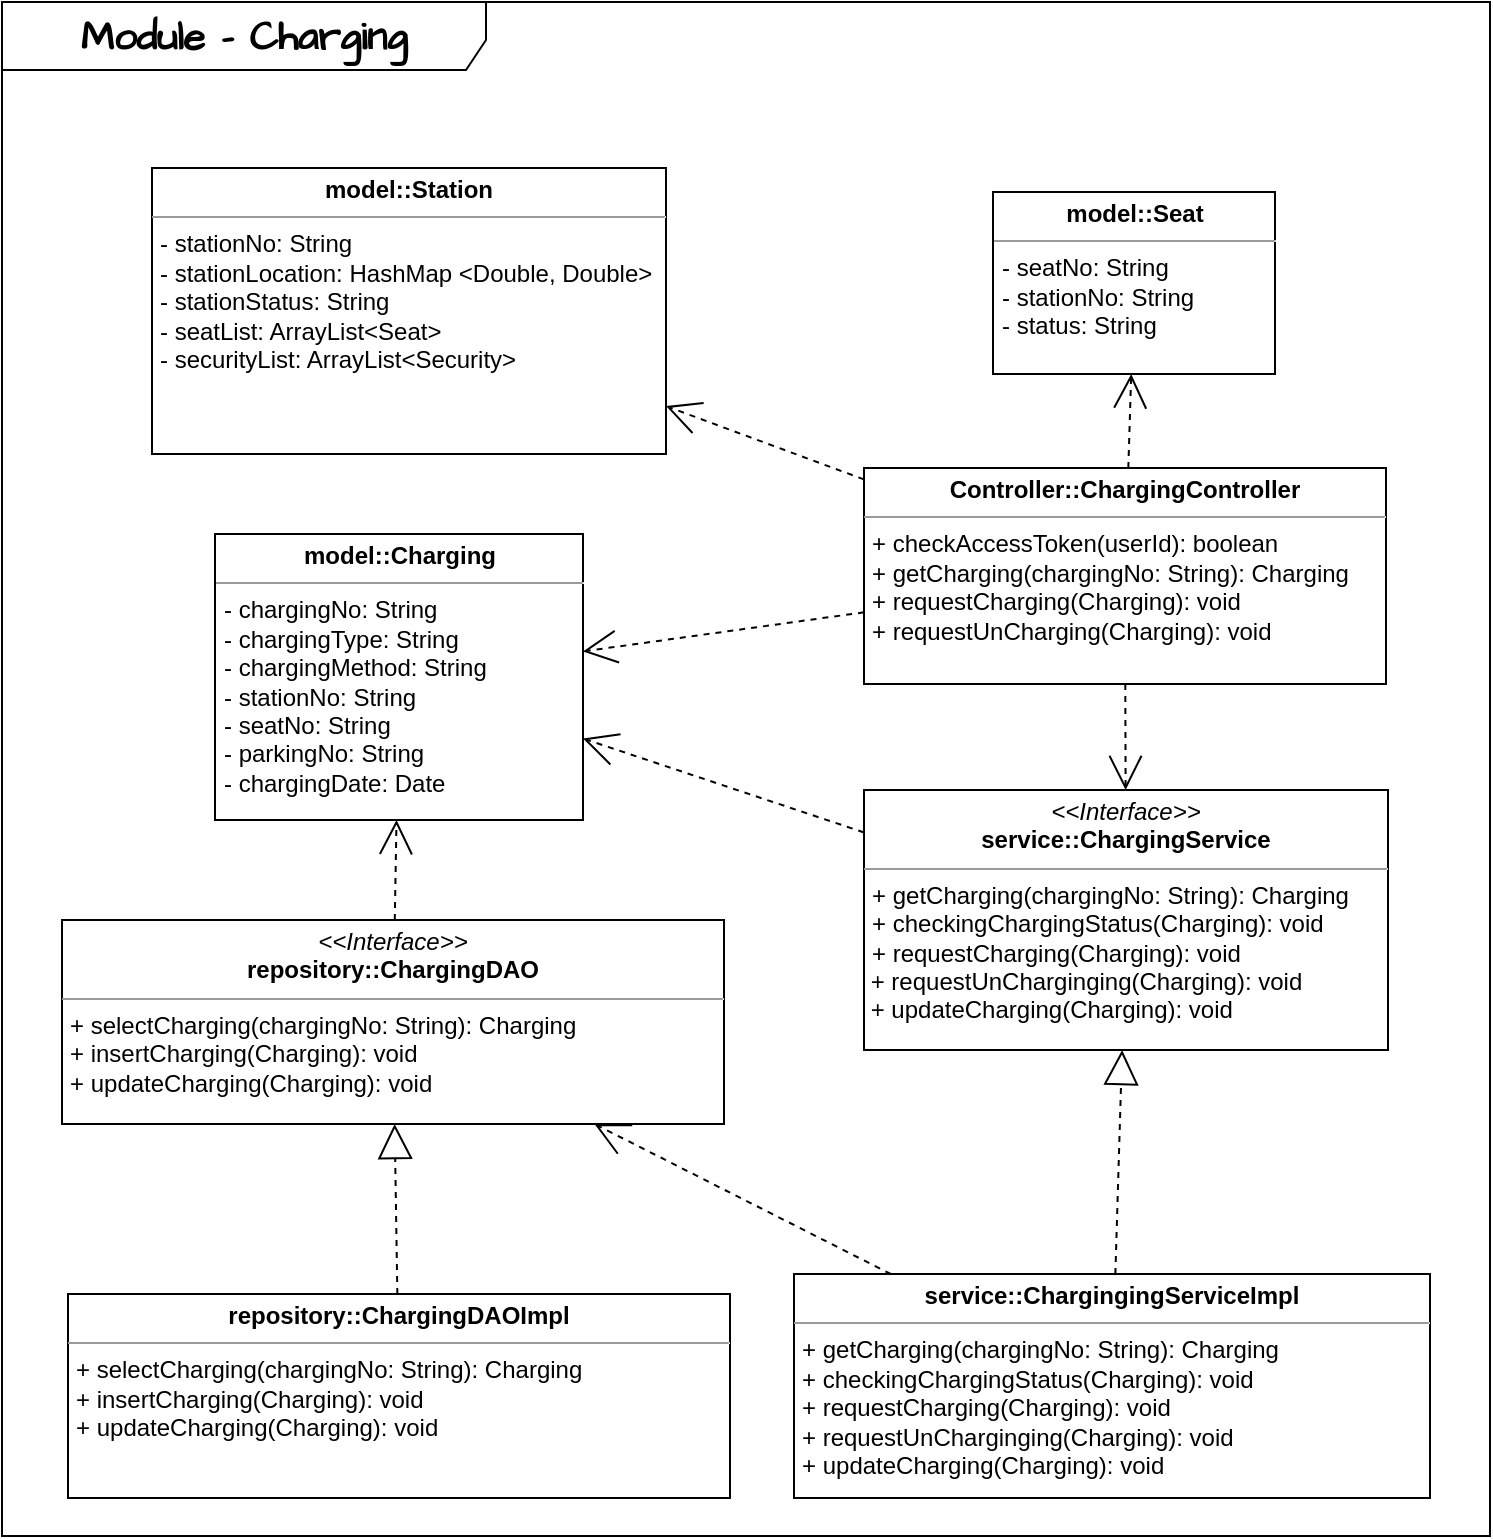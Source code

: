 <mxfile version="21.6.9" type="github">
  <diagram name="페이지-1" id="TSmsFzjCLMcM0O48RYxD">
    <mxGraphModel dx="998" dy="1002" grid="0" gridSize="10" guides="1" tooltips="1" connect="1" arrows="1" fold="1" page="0" pageScale="1" pageWidth="827" pageHeight="1169" math="0" shadow="0">
      <root>
        <mxCell id="0" />
        <mxCell id="1" parent="0" />
        <mxCell id="KCZC0ZmPBuYUuUpHD8fJ-1" value="&lt;b&gt;Module - Charging&lt;/b&gt;" style="shape=umlFrame;whiteSpace=wrap;html=1;pointerEvents=0;hachureGap=4;fontFamily=Architects Daughter;fontSource=https%3A%2F%2Ffonts.googleapis.com%2Fcss%3Ffamily%3DArchitects%2BDaughter;fontSize=20;width=242;height=34;labelBackgroundColor=none;rounded=0;" vertex="1" parent="1">
          <mxGeometry x="1136" y="8" width="744" height="767" as="geometry" />
        </mxCell>
        <mxCell id="KCZC0ZmPBuYUuUpHD8fJ-2" style="edgeStyle=none;shape=connector;rounded=0;hachureGap=4;orthogonalLoop=1;jettySize=auto;html=1;dashed=1;labelBackgroundColor=none;strokeColor=default;fontFamily=Architects Daughter;fontSource=https%3A%2F%2Ffonts.googleapis.com%2Fcss%3Ffamily%3DArchitects%2BDaughter;fontSize=16;fontColor=default;endArrow=open;endFill=0;endSize=15;" edge="1" parent="1" source="KCZC0ZmPBuYUuUpHD8fJ-8" target="KCZC0ZmPBuYUuUpHD8fJ-4">
          <mxGeometry relative="1" as="geometry" />
        </mxCell>
        <mxCell id="KCZC0ZmPBuYUuUpHD8fJ-3" style="edgeStyle=none;shape=connector;rounded=0;hachureGap=4;orthogonalLoop=1;jettySize=auto;html=1;dashed=1;labelBackgroundColor=none;strokeColor=default;fontFamily=Architects Daughter;fontSource=https%3A%2F%2Ffonts.googleapis.com%2Fcss%3Ffamily%3DArchitects%2BDaughter;fontSize=16;fontColor=default;endArrow=open;endFill=0;endSize=15;" edge="1" parent="1" source="KCZC0ZmPBuYUuUpHD8fJ-4" target="KCZC0ZmPBuYUuUpHD8fJ-18">
          <mxGeometry relative="1" as="geometry" />
        </mxCell>
        <mxCell id="KCZC0ZmPBuYUuUpHD8fJ-4" value="&lt;p style=&quot;margin:0px;margin-top:4px;text-align:center;&quot;&gt;&lt;i&gt;&amp;lt;&amp;lt;Interface&amp;gt;&amp;gt;&lt;/i&gt;&lt;br&gt;&lt;b style=&quot;background-color: initial;&quot;&gt;service::ChargingService&lt;/b&gt;&lt;/p&gt;&lt;p style=&quot;margin:0px;margin-top:4px;text-align:center;&quot;&gt;&lt;/p&gt;&lt;hr size=&quot;1&quot;&gt;&lt;p style=&quot;margin:0px;margin-left:4px;&quot;&gt;+ getCharging(chargingNo: String): Charging&lt;/p&gt;&lt;p style=&quot;margin:0px;margin-left:4px;&quot;&gt;+ checkingChargingStatus(Charging): void&lt;/p&gt;&lt;p style=&quot;margin:0px;margin-left:4px;&quot;&gt;+ requestCharging(Charging): void&lt;/p&gt;&lt;p style=&quot;margin:0px;margin-left:4px;&quot;&gt;&lt;/p&gt;&amp;nbsp;+ requestUnCharginging(Charging): void&lt;br&gt;&amp;nbsp;+ updateCharging(Charging): void" style="verticalAlign=top;align=left;overflow=fill;fontSize=12;fontFamily=Helvetica;html=1;whiteSpace=wrap;" vertex="1" parent="1">
          <mxGeometry x="1567" y="402" width="262" height="130" as="geometry" />
        </mxCell>
        <mxCell id="KCZC0ZmPBuYUuUpHD8fJ-5" style="edgeStyle=none;shape=connector;rounded=0;hachureGap=4;orthogonalLoop=1;jettySize=auto;html=1;dashed=1;labelBackgroundColor=none;strokeColor=default;fontFamily=Architects Daughter;fontSource=https%3A%2F%2Ffonts.googleapis.com%2Fcss%3Ffamily%3DArchitects%2BDaughter;fontSize=16;fontColor=default;endArrow=open;endFill=0;endSize=15;" edge="1" parent="1" source="KCZC0ZmPBuYUuUpHD8fJ-6" target="KCZC0ZmPBuYUuUpHD8fJ-18">
          <mxGeometry relative="1" as="geometry" />
        </mxCell>
        <mxCell id="KCZC0ZmPBuYUuUpHD8fJ-6" value="&lt;p style=&quot;margin:0px;margin-top:4px;text-align:center;&quot;&gt;&lt;i&gt;&amp;lt;&amp;lt;Interface&amp;gt;&amp;gt;&lt;/i&gt;&lt;br&gt;&lt;b style=&quot;background-color: initial;&quot;&gt;repository::ChargingDAO&lt;/b&gt;&lt;/p&gt;&lt;p style=&quot;margin:0px;margin-top:4px;text-align:center;&quot;&gt;&lt;/p&gt;&lt;hr size=&quot;1&quot;&gt;&lt;p style=&quot;margin:0px;margin-left:4px;&quot;&gt;+ selectCharging(chargingNo: String): Charging&lt;/p&gt;&lt;p style=&quot;margin:0px;margin-left:4px;&quot;&gt;+ insertCharging(Charging): void&lt;/p&gt;&lt;p style=&quot;margin:0px;margin-left:4px;&quot;&gt;+ updateCharging(Charging): void&lt;/p&gt;" style="verticalAlign=top;align=left;overflow=fill;fontSize=12;fontFamily=Helvetica;html=1;whiteSpace=wrap;" vertex="1" parent="1">
          <mxGeometry x="1166" y="467" width="331" height="102" as="geometry" />
        </mxCell>
        <mxCell id="KCZC0ZmPBuYUuUpHD8fJ-8" value="&lt;p style=&quot;margin:0px;margin-top:4px;text-align:center;&quot;&gt;&lt;b style=&quot;background-color: initial;&quot;&gt;Controller::ChargingController&lt;/b&gt;&lt;/p&gt;&lt;p style=&quot;margin:0px;margin-top:4px;text-align:center;&quot;&gt;&lt;/p&gt;&lt;hr size=&quot;1&quot;&gt;&lt;p style=&quot;margin:0px;margin-left:4px;&quot;&gt;+ checkAccessToken(userId): boolean&lt;/p&gt;&lt;p style=&quot;margin:0px;margin-left:4px;&quot;&gt;+ getCharging(chargingNo: String): Charging&lt;/p&gt;&lt;p style=&quot;margin:0px;margin-left:4px;&quot;&gt;+ requestCharging(Charging): void&lt;/p&gt;&lt;p style=&quot;margin:0px;margin-left:4px;&quot;&gt;+ requestUnCharging(Charging): void&lt;/p&gt;" style="verticalAlign=top;align=left;overflow=fill;fontSize=12;fontFamily=Helvetica;html=1;whiteSpace=wrap;" vertex="1" parent="1">
          <mxGeometry x="1567" y="241" width="261" height="108" as="geometry" />
        </mxCell>
        <mxCell id="KCZC0ZmPBuYUuUpHD8fJ-9" style="edgeStyle=none;shape=connector;rounded=0;hachureGap=4;orthogonalLoop=1;jettySize=auto;html=1;dashed=1;labelBackgroundColor=none;strokeColor=default;fontFamily=Architects Daughter;fontSource=https%3A%2F%2Ffonts.googleapis.com%2Fcss%3Ffamily%3DArchitects%2BDaughter;fontSize=16;fontColor=default;endArrow=open;endFill=0;endSize=15;" edge="1" parent="1" source="KCZC0ZmPBuYUuUpHD8fJ-11" target="KCZC0ZmPBuYUuUpHD8fJ-6">
          <mxGeometry relative="1" as="geometry" />
        </mxCell>
        <mxCell id="KCZC0ZmPBuYUuUpHD8fJ-10" style="edgeStyle=none;shape=connector;rounded=0;hachureGap=4;orthogonalLoop=1;jettySize=auto;html=1;dashed=1;labelBackgroundColor=none;strokeColor=default;fontFamily=Architects Daughter;fontSource=https%3A%2F%2Ffonts.googleapis.com%2Fcss%3Ffamily%3DArchitects%2BDaughter;fontSize=16;fontColor=default;endArrow=block;endFill=0;endSize=15;" edge="1" parent="1" source="KCZC0ZmPBuYUuUpHD8fJ-11" target="KCZC0ZmPBuYUuUpHD8fJ-4">
          <mxGeometry relative="1" as="geometry" />
        </mxCell>
        <mxCell id="KCZC0ZmPBuYUuUpHD8fJ-11" value="&lt;p style=&quot;margin:0px;margin-top:4px;text-align:center;&quot;&gt;&lt;b style=&quot;background-color: initial;&quot;&gt;service::ChargingingServiceImpl&lt;/b&gt;&lt;/p&gt;&lt;p style=&quot;margin:0px;margin-top:4px;text-align:center;&quot;&gt;&lt;/p&gt;&lt;hr size=&quot;1&quot;&gt;&lt;p style=&quot;border-color: var(--border-color); margin: 0px 0px 0px 4px;&quot;&gt;+ getCharging(chargingNo: String): Charging&lt;/p&gt;&lt;p style=&quot;border-color: var(--border-color); margin: 0px 0px 0px 4px;&quot;&gt;+ checkingChargingStatus(Charging): void&lt;/p&gt;&lt;p style=&quot;border-color: var(--border-color); margin: 0px 0px 0px 4px;&quot;&gt;+ requestCharging(Charging): void&lt;/p&gt;&lt;p style=&quot;border-color: var(--border-color); margin: 0px 0px 0px 4px;&quot;&gt;&lt;/p&gt;&lt;p style=&quot;border-color: var(--border-color); margin: 0px 0px 0px 4px;&quot;&gt;+ requestUnCharginging(Charging): void&lt;br style=&quot;border-color: var(--border-color);&quot;&gt;+ updateCharging(Charging): void&lt;br&gt;&lt;/p&gt;" style="verticalAlign=top;align=left;overflow=fill;fontSize=12;fontFamily=Helvetica;html=1;whiteSpace=wrap;" vertex="1" parent="1">
          <mxGeometry x="1532" y="644" width="318" height="112" as="geometry" />
        </mxCell>
        <mxCell id="KCZC0ZmPBuYUuUpHD8fJ-13" style="edgeStyle=none;shape=connector;rounded=0;hachureGap=4;orthogonalLoop=1;jettySize=auto;html=1;dashed=1;labelBackgroundColor=none;strokeColor=default;fontFamily=Architects Daughter;fontSource=https%3A%2F%2Ffonts.googleapis.com%2Fcss%3Ffamily%3DArchitects%2BDaughter;fontSize=16;fontColor=default;endArrow=block;endFill=0;endSize=15;" edge="1" parent="1" source="KCZC0ZmPBuYUuUpHD8fJ-14" target="KCZC0ZmPBuYUuUpHD8fJ-6">
          <mxGeometry relative="1" as="geometry" />
        </mxCell>
        <mxCell id="KCZC0ZmPBuYUuUpHD8fJ-14" value="&lt;p style=&quot;margin:0px;margin-top:4px;text-align:center;&quot;&gt;&lt;b style=&quot;background-color: initial;&quot;&gt;repository::ChargingDAOImpl&lt;/b&gt;&lt;/p&gt;&lt;p style=&quot;margin:0px;margin-top:4px;text-align:center;&quot;&gt;&lt;/p&gt;&lt;hr size=&quot;1&quot;&gt;&lt;p style=&quot;border-color: var(--border-color); margin: 0px 0px 0px 4px;&quot;&gt;+ selectCharging(chargingNo: String): Charging&lt;/p&gt;&lt;p style=&quot;border-color: var(--border-color); margin: 0px 0px 0px 4px;&quot;&gt;+ insertCharging(Charging): void&lt;/p&gt;&lt;p style=&quot;border-color: var(--border-color); margin: 0px 0px 0px 4px;&quot;&gt;+ updateCharging(Charging): void&lt;/p&gt;" style="verticalAlign=top;align=left;overflow=fill;fontSize=12;fontFamily=Helvetica;html=1;whiteSpace=wrap;" vertex="1" parent="1">
          <mxGeometry x="1169" y="654" width="331" height="102" as="geometry" />
        </mxCell>
        <mxCell id="KCZC0ZmPBuYUuUpHD8fJ-15" value="&lt;p style=&quot;margin:0px;margin-top:4px;text-align:center;&quot;&gt;&lt;b style=&quot;background-color: initial;&quot;&gt;model::Station&lt;/b&gt;&lt;/p&gt;&lt;p style=&quot;margin:0px;margin-top:4px;text-align:center;&quot;&gt;&lt;/p&gt;&lt;hr size=&quot;1&quot;&gt;&lt;p style=&quot;margin:0px;margin-left:4px;&quot;&gt;- stationNo: String&lt;/p&gt;&lt;p style=&quot;margin:0px;margin-left:4px;&quot;&gt;- stationLocation: HashMap &amp;lt;Double, Double&amp;gt;&lt;/p&gt;&lt;p style=&quot;margin:0px;margin-left:4px;&quot;&gt;- stationStatus: String&lt;/p&gt;&lt;p style=&quot;margin:0px;margin-left:4px;&quot;&gt;- seatList: ArrayList&amp;lt;Seat&amp;gt;&lt;/p&gt;&lt;p style=&quot;margin:0px;margin-left:4px;&quot;&gt;- securityList: ArrayList&amp;lt;Security&amp;gt;&lt;/p&gt;&lt;p style=&quot;margin:0px;margin-left:4px;&quot;&gt;&lt;br&gt;&lt;/p&gt;" style="verticalAlign=top;align=left;overflow=fill;fontSize=12;fontFamily=Helvetica;html=1;whiteSpace=wrap;" vertex="1" parent="1">
          <mxGeometry x="1211" y="91" width="257" height="143" as="geometry" />
        </mxCell>
        <mxCell id="KCZC0ZmPBuYUuUpHD8fJ-17" value="&lt;p style=&quot;margin:0px;margin-top:4px;text-align:center;&quot;&gt;&lt;b style=&quot;background-color: initial;&quot;&gt;model::Seat&lt;/b&gt;&lt;/p&gt;&lt;p style=&quot;margin:0px;margin-top:4px;text-align:center;&quot;&gt;&lt;/p&gt;&lt;hr size=&quot;1&quot;&gt;&lt;p style=&quot;margin:0px;margin-left:4px;&quot;&gt;- seatNo: String&lt;/p&gt;&lt;p style=&quot;margin:0px;margin-left:4px;&quot;&gt;- stationNo: String&lt;/p&gt;&lt;p style=&quot;margin:0px;margin-left:4px;&quot;&gt;- status:&lt;span style=&quot;background-color: initial;&quot;&gt;&amp;nbsp;String&lt;/span&gt;&lt;/p&gt;&lt;p style=&quot;margin:0px;margin-left:4px;&quot;&gt;&lt;br&gt;&lt;/p&gt;" style="verticalAlign=top;align=left;overflow=fill;fontSize=12;fontFamily=Helvetica;html=1;whiteSpace=wrap;" vertex="1" parent="1">
          <mxGeometry x="1631.5" y="103" width="141" height="91" as="geometry" />
        </mxCell>
        <mxCell id="KCZC0ZmPBuYUuUpHD8fJ-18" value="&lt;p style=&quot;margin:0px;margin-top:4px;text-align:center;&quot;&gt;&lt;b style=&quot;background-color: initial;&quot;&gt;model::Charging&lt;/b&gt;&lt;/p&gt;&lt;p style=&quot;margin:0px;margin-top:4px;text-align:center;&quot;&gt;&lt;/p&gt;&lt;hr size=&quot;1&quot;&gt;&lt;p style=&quot;margin:0px;margin-left:4px;&quot;&gt;- chargingNo: String&lt;/p&gt;&lt;p style=&quot;margin:0px;margin-left:4px;&quot;&gt;- chargingType: String&lt;/p&gt;&lt;p style=&quot;margin:0px;margin-left:4px;&quot;&gt;- chargingMethod: String&lt;/p&gt;&lt;p style=&quot;margin:0px;margin-left:4px;&quot;&gt;- stationNo: String&lt;/p&gt;&lt;p style=&quot;margin:0px;margin-left:4px;&quot;&gt;- seatNo: String&lt;/p&gt;&lt;p style=&quot;margin:0px;margin-left:4px;&quot;&gt;- parkingNo: String&lt;/p&gt;&lt;p style=&quot;margin:0px;margin-left:4px;&quot;&gt;&lt;span style=&quot;background-color: initial;&quot;&gt;- chargingDate: Date&lt;/span&gt;&lt;br&gt;&lt;/p&gt;" style="verticalAlign=top;align=left;overflow=fill;fontSize=12;fontFamily=Helvetica;html=1;whiteSpace=wrap;" vertex="1" parent="1">
          <mxGeometry x="1242.5" y="274" width="184" height="143" as="geometry" />
        </mxCell>
        <mxCell id="KCZC0ZmPBuYUuUpHD8fJ-20" style="edgeStyle=none;shape=connector;rounded=0;hachureGap=4;orthogonalLoop=1;jettySize=auto;html=1;dashed=1;labelBackgroundColor=none;strokeColor=default;fontFamily=Architects Daughter;fontSource=https%3A%2F%2Ffonts.googleapis.com%2Fcss%3Ffamily%3DArchitects%2BDaughter;fontSize=16;fontColor=default;endArrow=open;endFill=0;endSize=15;" edge="1" parent="1" source="KCZC0ZmPBuYUuUpHD8fJ-8" target="KCZC0ZmPBuYUuUpHD8fJ-15">
          <mxGeometry relative="1" as="geometry">
            <mxPoint x="1658" y="211" as="sourcePoint" />
            <mxPoint x="1528" y="211" as="targetPoint" />
          </mxGeometry>
        </mxCell>
        <mxCell id="KCZC0ZmPBuYUuUpHD8fJ-21" style="edgeStyle=none;shape=connector;rounded=0;hachureGap=4;orthogonalLoop=1;jettySize=auto;html=1;dashed=1;labelBackgroundColor=none;strokeColor=default;fontFamily=Architects Daughter;fontSource=https%3A%2F%2Ffonts.googleapis.com%2Fcss%3Ffamily%3DArchitects%2BDaughter;fontSize=16;fontColor=default;endArrow=open;endFill=0;endSize=15;" edge="1" parent="1" source="KCZC0ZmPBuYUuUpHD8fJ-8" target="KCZC0ZmPBuYUuUpHD8fJ-17">
          <mxGeometry relative="1" as="geometry">
            <mxPoint x="1668" y="221" as="sourcePoint" />
            <mxPoint x="1538" y="221" as="targetPoint" />
          </mxGeometry>
        </mxCell>
        <mxCell id="KCZC0ZmPBuYUuUpHD8fJ-22" style="edgeStyle=none;shape=connector;rounded=0;hachureGap=4;orthogonalLoop=1;jettySize=auto;html=1;dashed=1;labelBackgroundColor=none;strokeColor=default;fontFamily=Architects Daughter;fontSource=https%3A%2F%2Ffonts.googleapis.com%2Fcss%3Ffamily%3DArchitects%2BDaughter;fontSize=16;fontColor=default;endArrow=open;endFill=0;endSize=15;" edge="1" parent="1" source="KCZC0ZmPBuYUuUpHD8fJ-8" target="KCZC0ZmPBuYUuUpHD8fJ-18">
          <mxGeometry relative="1" as="geometry">
            <mxPoint x="1678" y="231" as="sourcePoint" />
            <mxPoint x="1548" y="231" as="targetPoint" />
          </mxGeometry>
        </mxCell>
      </root>
    </mxGraphModel>
  </diagram>
</mxfile>
